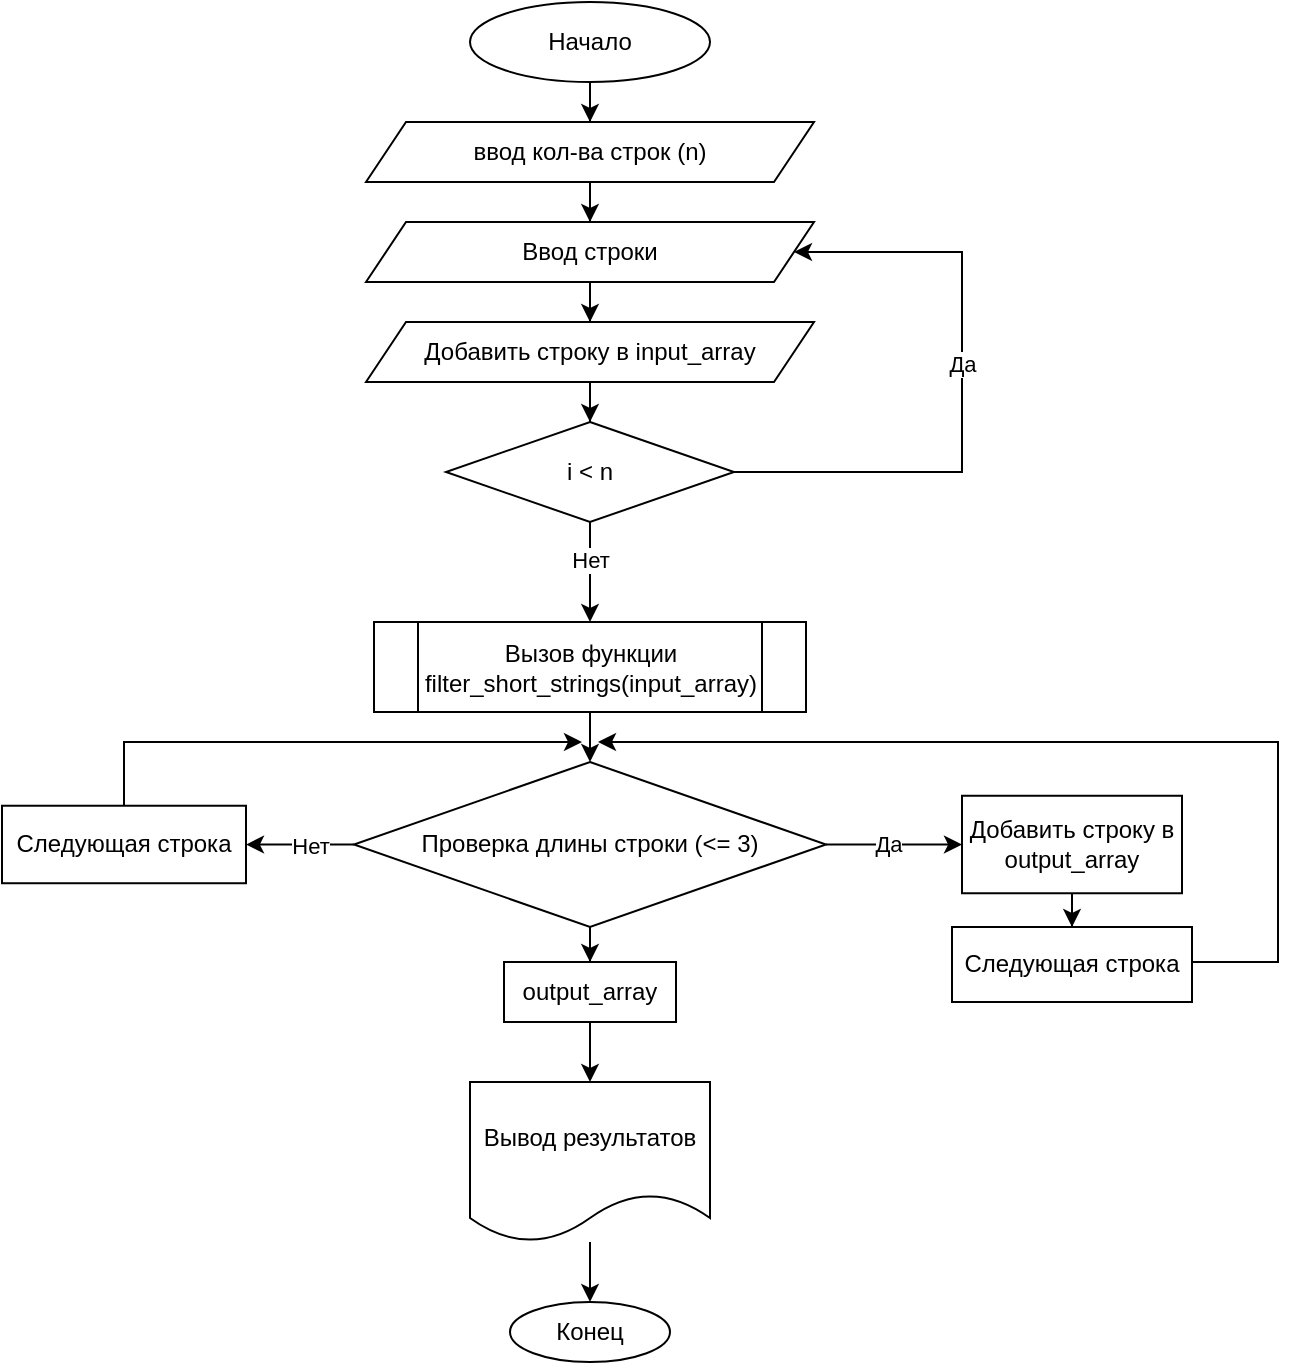 <mxfile version="24.3.1" type="github">
  <diagram name="Страница — 1" id="xWEY1PyqiTFkCsJDxerP">
    <mxGraphModel dx="1066" dy="611" grid="1" gridSize="10" guides="1" tooltips="1" connect="1" arrows="1" fold="1" page="1" pageScale="1" pageWidth="827" pageHeight="1169" math="0" shadow="0">
      <root>
        <mxCell id="0" />
        <mxCell id="1" parent="0" />
        <mxCell id="rntemIB3Wk2hQ3qx8ugr-3" value="" style="edgeStyle=orthogonalEdgeStyle;rounded=0;orthogonalLoop=1;jettySize=auto;html=1;" edge="1" parent="1" source="rntemIB3Wk2hQ3qx8ugr-4">
          <mxGeometry relative="1" as="geometry">
            <mxPoint x="414" y="70" as="targetPoint" />
          </mxGeometry>
        </mxCell>
        <mxCell id="rntemIB3Wk2hQ3qx8ugr-1" value="Начало" style="ellipse;whiteSpace=wrap;html=1;" vertex="1" parent="1">
          <mxGeometry x="354" width="120" height="40" as="geometry" />
        </mxCell>
        <mxCell id="rntemIB3Wk2hQ3qx8ugr-18" value="" style="edgeStyle=orthogonalEdgeStyle;rounded=0;orthogonalLoop=1;jettySize=auto;html=1;" edge="1" parent="1" source="rntemIB3Wk2hQ3qx8ugr-4" target="rntemIB3Wk2hQ3qx8ugr-17">
          <mxGeometry relative="1" as="geometry" />
        </mxCell>
        <mxCell id="rntemIB3Wk2hQ3qx8ugr-14" value="" style="edgeStyle=orthogonalEdgeStyle;rounded=0;orthogonalLoop=1;jettySize=auto;html=1;" edge="1" parent="1" target="rntemIB3Wk2hQ3qx8ugr-13">
          <mxGeometry relative="1" as="geometry">
            <mxPoint x="414" y="230" as="sourcePoint" />
          </mxGeometry>
        </mxCell>
        <mxCell id="rntemIB3Wk2hQ3qx8ugr-16" value="" style="edgeStyle=orthogonalEdgeStyle;rounded=0;orthogonalLoop=1;jettySize=auto;html=1;" edge="1" parent="1" target="rntemIB3Wk2hQ3qx8ugr-15">
          <mxGeometry relative="1" as="geometry">
            <mxPoint x="414" y="290" as="sourcePoint" />
          </mxGeometry>
        </mxCell>
        <mxCell id="rntemIB3Wk2hQ3qx8ugr-21" value="" style="edgeStyle=orthogonalEdgeStyle;rounded=0;orthogonalLoop=1;jettySize=auto;html=1;" edge="1" parent="1" source="rntemIB3Wk2hQ3qx8ugr-17" target="rntemIB3Wk2hQ3qx8ugr-20">
          <mxGeometry relative="1" as="geometry" />
        </mxCell>
        <mxCell id="rntemIB3Wk2hQ3qx8ugr-17" value="&lt;div&gt;Ввод строки&lt;/div&gt;" style="shape=parallelogram;perimeter=parallelogramPerimeter;whiteSpace=wrap;html=1;fixedSize=1;" vertex="1" parent="1">
          <mxGeometry x="302" y="110" width="224" height="30" as="geometry" />
        </mxCell>
        <mxCell id="rntemIB3Wk2hQ3qx8ugr-19" value="" style="edgeStyle=orthogonalEdgeStyle;rounded=0;orthogonalLoop=1;jettySize=auto;html=1;" edge="1" parent="1" source="rntemIB3Wk2hQ3qx8ugr-1" target="rntemIB3Wk2hQ3qx8ugr-4">
          <mxGeometry relative="1" as="geometry">
            <mxPoint x="414" y="40" as="sourcePoint" />
            <mxPoint x="414" y="70" as="targetPoint" />
          </mxGeometry>
        </mxCell>
        <mxCell id="rntemIB3Wk2hQ3qx8ugr-4" value="&lt;div&gt;ввод кол-ва строк (n)&lt;/div&gt;" style="shape=parallelogram;perimeter=parallelogramPerimeter;whiteSpace=wrap;html=1;fixedSize=1;" vertex="1" parent="1">
          <mxGeometry x="302" y="60" width="224" height="30" as="geometry" />
        </mxCell>
        <mxCell id="rntemIB3Wk2hQ3qx8ugr-23" value="" style="edgeStyle=orthogonalEdgeStyle;rounded=0;orthogonalLoop=1;jettySize=auto;html=1;" edge="1" parent="1" source="rntemIB3Wk2hQ3qx8ugr-20" target="rntemIB3Wk2hQ3qx8ugr-22">
          <mxGeometry relative="1" as="geometry" />
        </mxCell>
        <mxCell id="rntemIB3Wk2hQ3qx8ugr-20" value="&lt;div&gt;Добавить строку в input_array&lt;/div&gt;" style="shape=parallelogram;perimeter=parallelogramPerimeter;whiteSpace=wrap;html=1;fixedSize=1;" vertex="1" parent="1">
          <mxGeometry x="302" y="160" width="224" height="30" as="geometry" />
        </mxCell>
        <mxCell id="rntemIB3Wk2hQ3qx8ugr-28" style="edgeStyle=orthogonalEdgeStyle;rounded=0;orthogonalLoop=1;jettySize=auto;html=1;entryX=1;entryY=0.5;entryDx=0;entryDy=0;" edge="1" parent="1" source="rntemIB3Wk2hQ3qx8ugr-22" target="rntemIB3Wk2hQ3qx8ugr-17">
          <mxGeometry relative="1" as="geometry">
            <mxPoint x="700" y="130" as="targetPoint" />
            <Array as="points">
              <mxPoint x="600" y="235" />
              <mxPoint x="600" y="125" />
            </Array>
          </mxGeometry>
        </mxCell>
        <mxCell id="rntemIB3Wk2hQ3qx8ugr-29" value="Да" style="edgeLabel;html=1;align=center;verticalAlign=middle;resizable=0;points=[];" vertex="1" connectable="0" parent="rntemIB3Wk2hQ3qx8ugr-28">
          <mxGeometry x="0.091" relative="1" as="geometry">
            <mxPoint as="offset" />
          </mxGeometry>
        </mxCell>
        <mxCell id="rntemIB3Wk2hQ3qx8ugr-31" value="" style="edgeStyle=orthogonalEdgeStyle;rounded=0;orthogonalLoop=1;jettySize=auto;html=1;exitX=0.5;exitY=1;exitDx=0;exitDy=0;" edge="1" parent="1" source="rntemIB3Wk2hQ3qx8ugr-22" target="rntemIB3Wk2hQ3qx8ugr-30">
          <mxGeometry relative="1" as="geometry" />
        </mxCell>
        <mxCell id="rntemIB3Wk2hQ3qx8ugr-32" value="Нет" style="edgeLabel;html=1;align=center;verticalAlign=middle;resizable=0;points=[];" vertex="1" connectable="0" parent="rntemIB3Wk2hQ3qx8ugr-31">
          <mxGeometry x="-0.357" relative="1" as="geometry">
            <mxPoint y="3" as="offset" />
          </mxGeometry>
        </mxCell>
        <mxCell id="rntemIB3Wk2hQ3qx8ugr-22" value="i &amp;lt; n" style="rhombus;whiteSpace=wrap;html=1;" vertex="1" parent="1">
          <mxGeometry x="342" y="210" width="144" height="50" as="geometry" />
        </mxCell>
        <mxCell id="rntemIB3Wk2hQ3qx8ugr-34" value="" style="edgeStyle=orthogonalEdgeStyle;rounded=0;orthogonalLoop=1;jettySize=auto;html=1;" edge="1" parent="1" source="rntemIB3Wk2hQ3qx8ugr-30" target="rntemIB3Wk2hQ3qx8ugr-33">
          <mxGeometry relative="1" as="geometry" />
        </mxCell>
        <mxCell id="rntemIB3Wk2hQ3qx8ugr-30" value="Вызов функции filter_short_strings(input_array)" style="shape=process;whiteSpace=wrap;html=1;backgroundOutline=1;" vertex="1" parent="1">
          <mxGeometry x="306" y="310" width="216" height="45" as="geometry" />
        </mxCell>
        <mxCell id="rntemIB3Wk2hQ3qx8ugr-38" value="" style="edgeStyle=orthogonalEdgeStyle;rounded=0;orthogonalLoop=1;jettySize=auto;html=1;" edge="1" parent="1" source="rntemIB3Wk2hQ3qx8ugr-33" target="rntemIB3Wk2hQ3qx8ugr-37">
          <mxGeometry relative="1" as="geometry" />
        </mxCell>
        <mxCell id="rntemIB3Wk2hQ3qx8ugr-39" value="Да" style="edgeLabel;html=1;align=center;verticalAlign=middle;resizable=0;points=[];" vertex="1" connectable="0" parent="rntemIB3Wk2hQ3qx8ugr-38">
          <mxGeometry x="-0.086" y="1" relative="1" as="geometry">
            <mxPoint as="offset" />
          </mxGeometry>
        </mxCell>
        <mxCell id="rntemIB3Wk2hQ3qx8ugr-41" value="" style="edgeStyle=orthogonalEdgeStyle;rounded=0;orthogonalLoop=1;jettySize=auto;html=1;" edge="1" parent="1" source="rntemIB3Wk2hQ3qx8ugr-33" target="rntemIB3Wk2hQ3qx8ugr-40">
          <mxGeometry relative="1" as="geometry" />
        </mxCell>
        <mxCell id="rntemIB3Wk2hQ3qx8ugr-42" value="Нет" style="edgeLabel;html=1;align=center;verticalAlign=middle;resizable=0;points=[];" vertex="1" connectable="0" parent="rntemIB3Wk2hQ3qx8ugr-41">
          <mxGeometry x="-0.182" relative="1" as="geometry">
            <mxPoint as="offset" />
          </mxGeometry>
        </mxCell>
        <mxCell id="rntemIB3Wk2hQ3qx8ugr-54" value="" style="edgeStyle=orthogonalEdgeStyle;rounded=0;orthogonalLoop=1;jettySize=auto;html=1;" edge="1" parent="1" source="rntemIB3Wk2hQ3qx8ugr-33" target="rntemIB3Wk2hQ3qx8ugr-53">
          <mxGeometry relative="1" as="geometry" />
        </mxCell>
        <mxCell id="rntemIB3Wk2hQ3qx8ugr-33" value="Проверка длины строки (&amp;lt;= 3)" style="rhombus;whiteSpace=wrap;html=1;" vertex="1" parent="1">
          <mxGeometry x="296" y="380" width="236" height="82.5" as="geometry" />
        </mxCell>
        <mxCell id="rntemIB3Wk2hQ3qx8ugr-44" value="" style="edgeStyle=orthogonalEdgeStyle;rounded=0;orthogonalLoop=1;jettySize=auto;html=1;" edge="1" parent="1" source="rntemIB3Wk2hQ3qx8ugr-37" target="rntemIB3Wk2hQ3qx8ugr-43">
          <mxGeometry relative="1" as="geometry" />
        </mxCell>
        <mxCell id="rntemIB3Wk2hQ3qx8ugr-37" value="Добавить строку в output_array" style="whiteSpace=wrap;html=1;" vertex="1" parent="1">
          <mxGeometry x="600" y="396.88" width="110" height="48.75" as="geometry" />
        </mxCell>
        <mxCell id="rntemIB3Wk2hQ3qx8ugr-45" style="edgeStyle=orthogonalEdgeStyle;rounded=0;orthogonalLoop=1;jettySize=auto;html=1;exitX=0.5;exitY=0;exitDx=0;exitDy=0;" edge="1" parent="1" source="rntemIB3Wk2hQ3qx8ugr-40">
          <mxGeometry relative="1" as="geometry">
            <mxPoint x="410" y="370" as="targetPoint" />
            <mxPoint x="40" y="290" as="sourcePoint" />
            <Array as="points">
              <mxPoint x="181" y="370" />
            </Array>
          </mxGeometry>
        </mxCell>
        <mxCell id="rntemIB3Wk2hQ3qx8ugr-40" value="Следующая строка" style="whiteSpace=wrap;html=1;" vertex="1" parent="1">
          <mxGeometry x="120" y="401.87" width="122" height="38.75" as="geometry" />
        </mxCell>
        <mxCell id="rntemIB3Wk2hQ3qx8ugr-52" style="edgeStyle=orthogonalEdgeStyle;rounded=0;orthogonalLoop=1;jettySize=auto;html=1;movable=1;resizable=1;rotatable=1;deletable=1;editable=1;locked=0;connectable=1;" edge="1" parent="1">
          <mxGeometry relative="1" as="geometry">
            <mxPoint x="418" y="370" as="targetPoint" />
            <mxPoint x="713" y="480" as="sourcePoint" />
            <Array as="points">
              <mxPoint x="758" y="480" />
            </Array>
          </mxGeometry>
        </mxCell>
        <mxCell id="rntemIB3Wk2hQ3qx8ugr-43" value="Следующая строка" style="whiteSpace=wrap;html=1;" vertex="1" parent="1">
          <mxGeometry x="595" y="462.5" width="120" height="37.5" as="geometry" />
        </mxCell>
        <mxCell id="rntemIB3Wk2hQ3qx8ugr-56" value="" style="edgeStyle=orthogonalEdgeStyle;rounded=0;orthogonalLoop=1;jettySize=auto;html=1;" edge="1" parent="1" source="rntemIB3Wk2hQ3qx8ugr-53" target="rntemIB3Wk2hQ3qx8ugr-55">
          <mxGeometry relative="1" as="geometry" />
        </mxCell>
        <mxCell id="rntemIB3Wk2hQ3qx8ugr-53" value="output_array" style="whiteSpace=wrap;html=1;" vertex="1" parent="1">
          <mxGeometry x="371" y="480" width="86" height="30" as="geometry" />
        </mxCell>
        <mxCell id="rntemIB3Wk2hQ3qx8ugr-58" value="" style="edgeStyle=orthogonalEdgeStyle;rounded=0;orthogonalLoop=1;jettySize=auto;html=1;" edge="1" parent="1" source="rntemIB3Wk2hQ3qx8ugr-55" target="rntemIB3Wk2hQ3qx8ugr-57">
          <mxGeometry relative="1" as="geometry" />
        </mxCell>
        <mxCell id="rntemIB3Wk2hQ3qx8ugr-55" value="Вывод результатов" style="shape=document;whiteSpace=wrap;html=1;boundedLbl=1;" vertex="1" parent="1">
          <mxGeometry x="354" y="540" width="120" height="80" as="geometry" />
        </mxCell>
        <mxCell id="rntemIB3Wk2hQ3qx8ugr-57" value="Конец" style="ellipse;whiteSpace=wrap;html=1;" vertex="1" parent="1">
          <mxGeometry x="374" y="650" width="80" height="30" as="geometry" />
        </mxCell>
      </root>
    </mxGraphModel>
  </diagram>
</mxfile>
